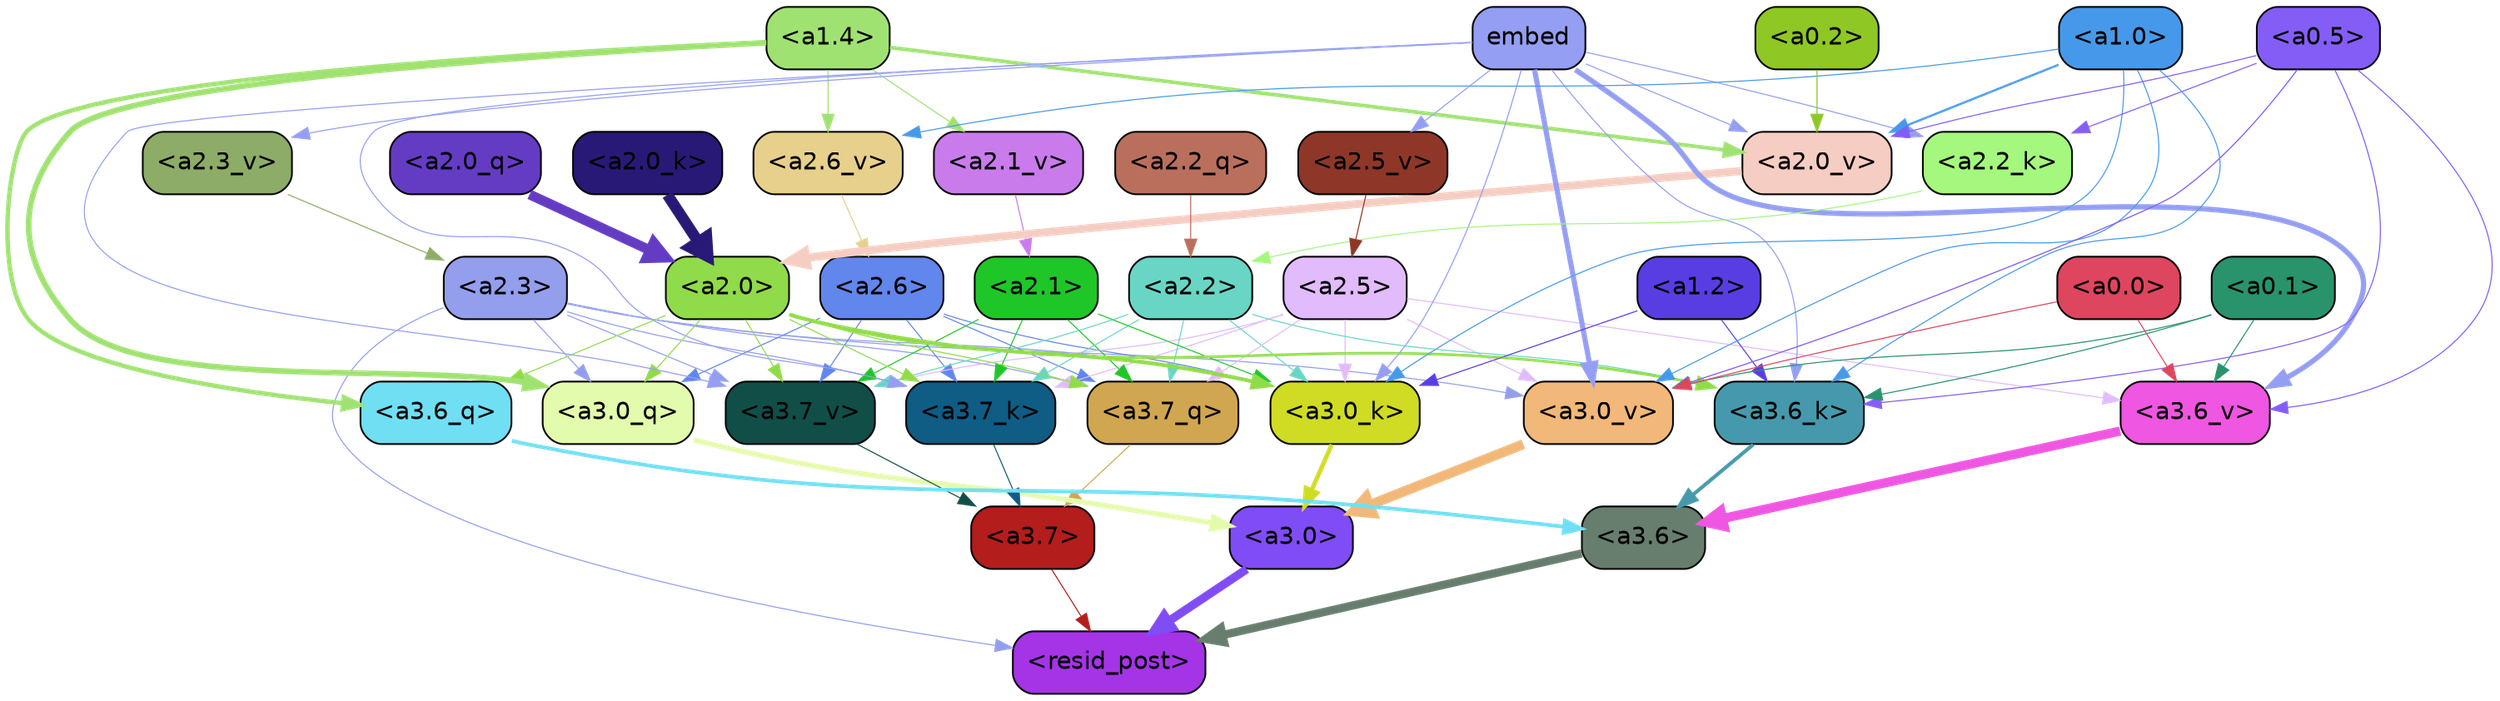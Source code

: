 strict digraph "" {
	graph [bgcolor=transparent,
		layout=dot,
		overlap=false,
		splines=true
	];
	"<a3.7>"	[color=black,
		fillcolor="#b31d1c",
		fontname=Helvetica,
		shape=box,
		style="filled, rounded"];
	"<resid_post>"	[color=black,
		fillcolor="#a434e6",
		fontname=Helvetica,
		shape=box,
		style="filled, rounded"];
	"<a3.7>" -> "<resid_post>"	[color="#b31d1c",
		penwidth=0.6];
	"<a3.6>"	[color=black,
		fillcolor="#677e6e",
		fontname=Helvetica,
		shape=box,
		style="filled, rounded"];
	"<a3.6>" -> "<resid_post>"	[color="#677e6e",
		penwidth=4.753257989883423];
	"<a3.0>"	[color=black,
		fillcolor="#804cf5",
		fontname=Helvetica,
		shape=box,
		style="filled, rounded"];
	"<a3.0>" -> "<resid_post>"	[color="#804cf5",
		penwidth=4.90053927898407];
	"<a2.3>"	[color=black,
		fillcolor="#939eec",
		fontname=Helvetica,
		shape=box,
		style="filled, rounded"];
	"<a2.3>" -> "<resid_post>"	[color="#939eec",
		penwidth=0.6];
	"<a3.7_q>"	[color=black,
		fillcolor="#d1a650",
		fontname=Helvetica,
		shape=box,
		style="filled, rounded"];
	"<a2.3>" -> "<a3.7_q>"	[color="#939eec",
		penwidth=0.6];
	"<a3.0_q>"	[color=black,
		fillcolor="#e3fbac",
		fontname=Helvetica,
		shape=box,
		style="filled, rounded"];
	"<a2.3>" -> "<a3.0_q>"	[color="#939eec",
		penwidth=0.6];
	"<a3.7_k>"	[color=black,
		fillcolor="#0f5c85",
		fontname=Helvetica,
		shape=box,
		style="filled, rounded"];
	"<a2.3>" -> "<a3.7_k>"	[color="#939eec",
		penwidth=0.6];
	"<a3.0_k>"	[color=black,
		fillcolor="#cfdc23",
		fontname=Helvetica,
		shape=box,
		style="filled, rounded"];
	"<a2.3>" -> "<a3.0_k>"	[color="#939eec",
		penwidth=0.6];
	"<a3.7_v>"	[color=black,
		fillcolor="#114e48",
		fontname=Helvetica,
		shape=box,
		style="filled, rounded"];
	"<a2.3>" -> "<a3.7_v>"	[color="#939eec",
		penwidth=0.6];
	"<a3.0_v>"	[color=black,
		fillcolor="#f1b879",
		fontname=Helvetica,
		shape=box,
		style="filled, rounded"];
	"<a2.3>" -> "<a3.0_v>"	[color="#939eec",
		penwidth=0.6];
	"<a3.7_q>" -> "<a3.7>"	[color="#d1a650",
		penwidth=0.6];
	"<a3.6_q>"	[color=black,
		fillcolor="#70dff3",
		fontname=Helvetica,
		shape=box,
		style="filled, rounded"];
	"<a3.6_q>" -> "<a3.6>"	[color="#70dff3",
		penwidth=2.160832464694977];
	"<a3.0_q>" -> "<a3.0>"	[color="#e3fbac",
		penwidth=2.870753765106201];
	"<a3.7_k>" -> "<a3.7>"	[color="#0f5c85",
		penwidth=0.6];
	"<a3.6_k>"	[color=black,
		fillcolor="#4699ac",
		fontname=Helvetica,
		shape=box,
		style="filled, rounded"];
	"<a3.6_k>" -> "<a3.6>"	[color="#4699ac",
		penwidth=2.13908451795578];
	"<a3.0_k>" -> "<a3.0>"	[color="#cfdc23",
		penwidth=2.520303964614868];
	"<a3.7_v>" -> "<a3.7>"	[color="#114e48",
		penwidth=0.6];
	"<a3.6_v>"	[color=black,
		fillcolor="#ef56e1",
		fontname=Helvetica,
		shape=box,
		style="filled, rounded"];
	"<a3.6_v>" -> "<a3.6>"	[color="#ef56e1",
		penwidth=5.297133803367615];
	"<a3.0_v>" -> "<a3.0>"	[color="#f1b879",
		penwidth=5.680712580680847];
	"<a2.6>"	[color=black,
		fillcolor="#6186ec",
		fontname=Helvetica,
		shape=box,
		style="filled, rounded"];
	"<a2.6>" -> "<a3.7_q>"	[color="#6186ec",
		penwidth=0.6];
	"<a2.6>" -> "<a3.0_q>"	[color="#6186ec",
		penwidth=0.6];
	"<a2.6>" -> "<a3.7_k>"	[color="#6186ec",
		penwidth=0.6];
	"<a2.6>" -> "<a3.0_k>"	[color="#6186ec",
		penwidth=0.6];
	"<a2.6>" -> "<a3.7_v>"	[color="#6186ec",
		penwidth=0.6];
	"<a2.5>"	[color=black,
		fillcolor="#e1bbfb",
		fontname=Helvetica,
		shape=box,
		style="filled, rounded"];
	"<a2.5>" -> "<a3.7_q>"	[color="#e1bbfb",
		penwidth=0.6];
	"<a2.5>" -> "<a3.7_k>"	[color="#e1bbfb",
		penwidth=0.6];
	"<a2.5>" -> "<a3.0_k>"	[color="#e1bbfb",
		penwidth=0.6];
	"<a2.5>" -> "<a3.7_v>"	[color="#e1bbfb",
		penwidth=0.6];
	"<a2.5>" -> "<a3.6_v>"	[color="#e1bbfb",
		penwidth=0.6];
	"<a2.5>" -> "<a3.0_v>"	[color="#e1bbfb",
		penwidth=0.6];
	"<a2.2>"	[color=black,
		fillcolor="#69d6c5",
		fontname=Helvetica,
		shape=box,
		style="filled, rounded"];
	"<a2.2>" -> "<a3.7_q>"	[color="#69d6c5",
		penwidth=0.6];
	"<a2.2>" -> "<a3.7_k>"	[color="#69d6c5",
		penwidth=0.6];
	"<a2.2>" -> "<a3.6_k>"	[color="#69d6c5",
		penwidth=0.6];
	"<a2.2>" -> "<a3.0_k>"	[color="#69d6c5",
		penwidth=0.6];
	"<a2.2>" -> "<a3.7_v>"	[color="#69d6c5",
		penwidth=0.6];
	"<a2.1>"	[color=black,
		fillcolor="#1fc628",
		fontname=Helvetica,
		shape=box,
		style="filled, rounded"];
	"<a2.1>" -> "<a3.7_q>"	[color="#1fc628",
		penwidth=0.6];
	"<a2.1>" -> "<a3.7_k>"	[color="#1fc628",
		penwidth=0.6];
	"<a2.1>" -> "<a3.0_k>"	[color="#1fc628",
		penwidth=0.6];
	"<a2.1>" -> "<a3.7_v>"	[color="#1fc628",
		penwidth=0.6];
	"<a2.0>"	[color=black,
		fillcolor="#90db49",
		fontname=Helvetica,
		shape=box,
		style="filled, rounded"];
	"<a2.0>" -> "<a3.7_q>"	[color="#90db49",
		penwidth=0.6];
	"<a2.0>" -> "<a3.6_q>"	[color="#90db49",
		penwidth=0.6];
	"<a2.0>" -> "<a3.0_q>"	[color="#90db49",
		penwidth=0.6];
	"<a2.0>" -> "<a3.7_k>"	[color="#90db49",
		penwidth=0.6];
	"<a2.0>" -> "<a3.6_k>"	[color="#90db49",
		penwidth=1.5348684191703796];
	"<a2.0>" -> "<a3.0_k>"	[color="#90db49",
		penwidth=2.172017753124237];
	"<a2.0>" -> "<a3.7_v>"	[color="#90db49",
		penwidth=0.6];
	"<a1.4>"	[color=black,
		fillcolor="#a0e272",
		fontname=Helvetica,
		shape=box,
		style="filled, rounded"];
	"<a1.4>" -> "<a3.6_q>"	[color="#a0e272",
		penwidth=2.532623291015625];
	"<a1.4>" -> "<a3.0_q>"	[color="#a0e272",
		penwidth=3.2595192790031433];
	"<a2.6_v>"	[color=black,
		fillcolor="#e7d08c",
		fontname=Helvetica,
		shape=box,
		style="filled, rounded"];
	"<a1.4>" -> "<a2.6_v>"	[color="#a0e272",
		penwidth=0.6];
	"<a2.1_v>"	[color=black,
		fillcolor="#c97bec",
		fontname=Helvetica,
		shape=box,
		style="filled, rounded"];
	"<a1.4>" -> "<a2.1_v>"	[color="#a0e272",
		penwidth=0.6];
	"<a2.0_v>"	[color=black,
		fillcolor="#f6cdc2",
		fontname=Helvetica,
		shape=box,
		style="filled, rounded"];
	"<a1.4>" -> "<a2.0_v>"	[color="#a0e272",
		penwidth=2.1199009865522385];
	embed	[color=black,
		fillcolor="#949ef2",
		fontname=Helvetica,
		shape=box,
		style="filled, rounded"];
	embed -> "<a3.7_k>"	[color="#949ef2",
		penwidth=0.6];
	embed -> "<a3.6_k>"	[color="#949ef2",
		penwidth=0.6];
	embed -> "<a3.0_k>"	[color="#949ef2",
		penwidth=0.6117386221885681];
	embed -> "<a3.7_v>"	[color="#949ef2",
		penwidth=0.6];
	embed -> "<a3.6_v>"	[color="#949ef2",
		penwidth=3.0186105966567993];
	embed -> "<a3.0_v>"	[color="#949ef2",
		penwidth=2.969020187854767];
	"<a2.2_k>"	[color=black,
		fillcolor="#a4f87e",
		fontname=Helvetica,
		shape=box,
		style="filled, rounded"];
	embed -> "<a2.2_k>"	[color="#949ef2",
		penwidth=0.6];
	"<a2.5_v>"	[color=black,
		fillcolor="#8e3728",
		fontname=Helvetica,
		shape=box,
		style="filled, rounded"];
	embed -> "<a2.5_v>"	[color="#949ef2",
		penwidth=0.6];
	"<a2.3_v>"	[color=black,
		fillcolor="#8dac67",
		fontname=Helvetica,
		shape=box,
		style="filled, rounded"];
	embed -> "<a2.3_v>"	[color="#949ef2",
		penwidth=0.6];
	embed -> "<a2.0_v>"	[color="#949ef2",
		penwidth=0.6];
	"<a1.2>"	[color=black,
		fillcolor="#583de2",
		fontname=Helvetica,
		shape=box,
		style="filled, rounded"];
	"<a1.2>" -> "<a3.6_k>"	[color="#583de2",
		penwidth=0.6];
	"<a1.2>" -> "<a3.0_k>"	[color="#583de2",
		penwidth=0.6];
	"<a1.0>"	[color=black,
		fillcolor="#4699ea",
		fontname=Helvetica,
		shape=box,
		style="filled, rounded"];
	"<a1.0>" -> "<a3.6_k>"	[color="#4699ea",
		penwidth=0.6];
	"<a1.0>" -> "<a3.0_k>"	[color="#4699ea",
		penwidth=0.6];
	"<a1.0>" -> "<a3.0_v>"	[color="#4699ea",
		penwidth=0.6];
	"<a1.0>" -> "<a2.6_v>"	[color="#4699ea",
		penwidth=0.6];
	"<a1.0>" -> "<a2.0_v>"	[color="#4699ea",
		penwidth=1.237271785736084];
	"<a0.5>"	[color=black,
		fillcolor="#845df7",
		fontname=Helvetica,
		shape=box,
		style="filled, rounded"];
	"<a0.5>" -> "<a3.6_k>"	[color="#845df7",
		penwidth=0.6];
	"<a0.5>" -> "<a3.6_v>"	[color="#845df7",
		penwidth=0.6];
	"<a0.5>" -> "<a3.0_v>"	[color="#845df7",
		penwidth=0.6409564018249512];
	"<a0.5>" -> "<a2.2_k>"	[color="#845df7",
		penwidth=0.6];
	"<a0.5>" -> "<a2.0_v>"	[color="#845df7",
		penwidth=0.6];
	"<a0.1>"	[color=black,
		fillcolor="#29936c",
		fontname=Helvetica,
		shape=box,
		style="filled, rounded"];
	"<a0.1>" -> "<a3.6_k>"	[color="#29936c",
		penwidth=0.6];
	"<a0.1>" -> "<a3.6_v>"	[color="#29936c",
		penwidth=0.6];
	"<a0.1>" -> "<a3.0_v>"	[color="#29936c",
		penwidth=0.6];
	"<a0.0>"	[color=black,
		fillcolor="#de455e",
		fontname=Helvetica,
		shape=box,
		style="filled, rounded"];
	"<a0.0>" -> "<a3.6_v>"	[color="#de455e",
		penwidth=0.6];
	"<a0.0>" -> "<a3.0_v>"	[color="#de455e",
		penwidth=0.6];
	"<a2.2_q>"	[color=black,
		fillcolor="#ba6f5d",
		fontname=Helvetica,
		shape=box,
		style="filled, rounded"];
	"<a2.2_q>" -> "<a2.2>"	[color="#ba6f5d",
		penwidth=0.6];
	"<a2.0_q>"	[color=black,
		fillcolor="#643cc4",
		fontname=Helvetica,
		shape=box,
		style="filled, rounded"];
	"<a2.0_q>" -> "<a2.0>"	[color="#643cc4",
		penwidth=5.682948350906372];
	"<a2.2_k>" -> "<a2.2>"	[color="#a4f87e",
		penwidth=0.6];
	"<a2.0_k>"	[color=black,
		fillcolor="#281977",
		fontname=Helvetica,
		shape=box,
		style="filled, rounded"];
	"<a2.0_k>" -> "<a2.0>"	[color="#281977",
		penwidth=6.450693130493164];
	"<a2.6_v>" -> "<a2.6>"	[color="#e7d08c",
		penwidth=0.6];
	"<a2.5_v>" -> "<a2.5>"	[color="#8e3728",
		penwidth=0.6];
	"<a2.3_v>" -> "<a2.3>"	[color="#8dac67",
		penwidth=0.6];
	"<a2.1_v>" -> "<a2.1>"	[color="#c97bec",
		penwidth=0.6];
	"<a2.0_v>" -> "<a2.0>"	[color="#f6cdc2",
		penwidth=4.592647075653076];
	"<a0.2>"	[color=black,
		fillcolor="#8fc724",
		fontname=Helvetica,
		shape=box,
		style="filled, rounded"];
	"<a0.2>" -> "<a2.0_v>"	[color="#8fc724",
		penwidth=0.6];
}
